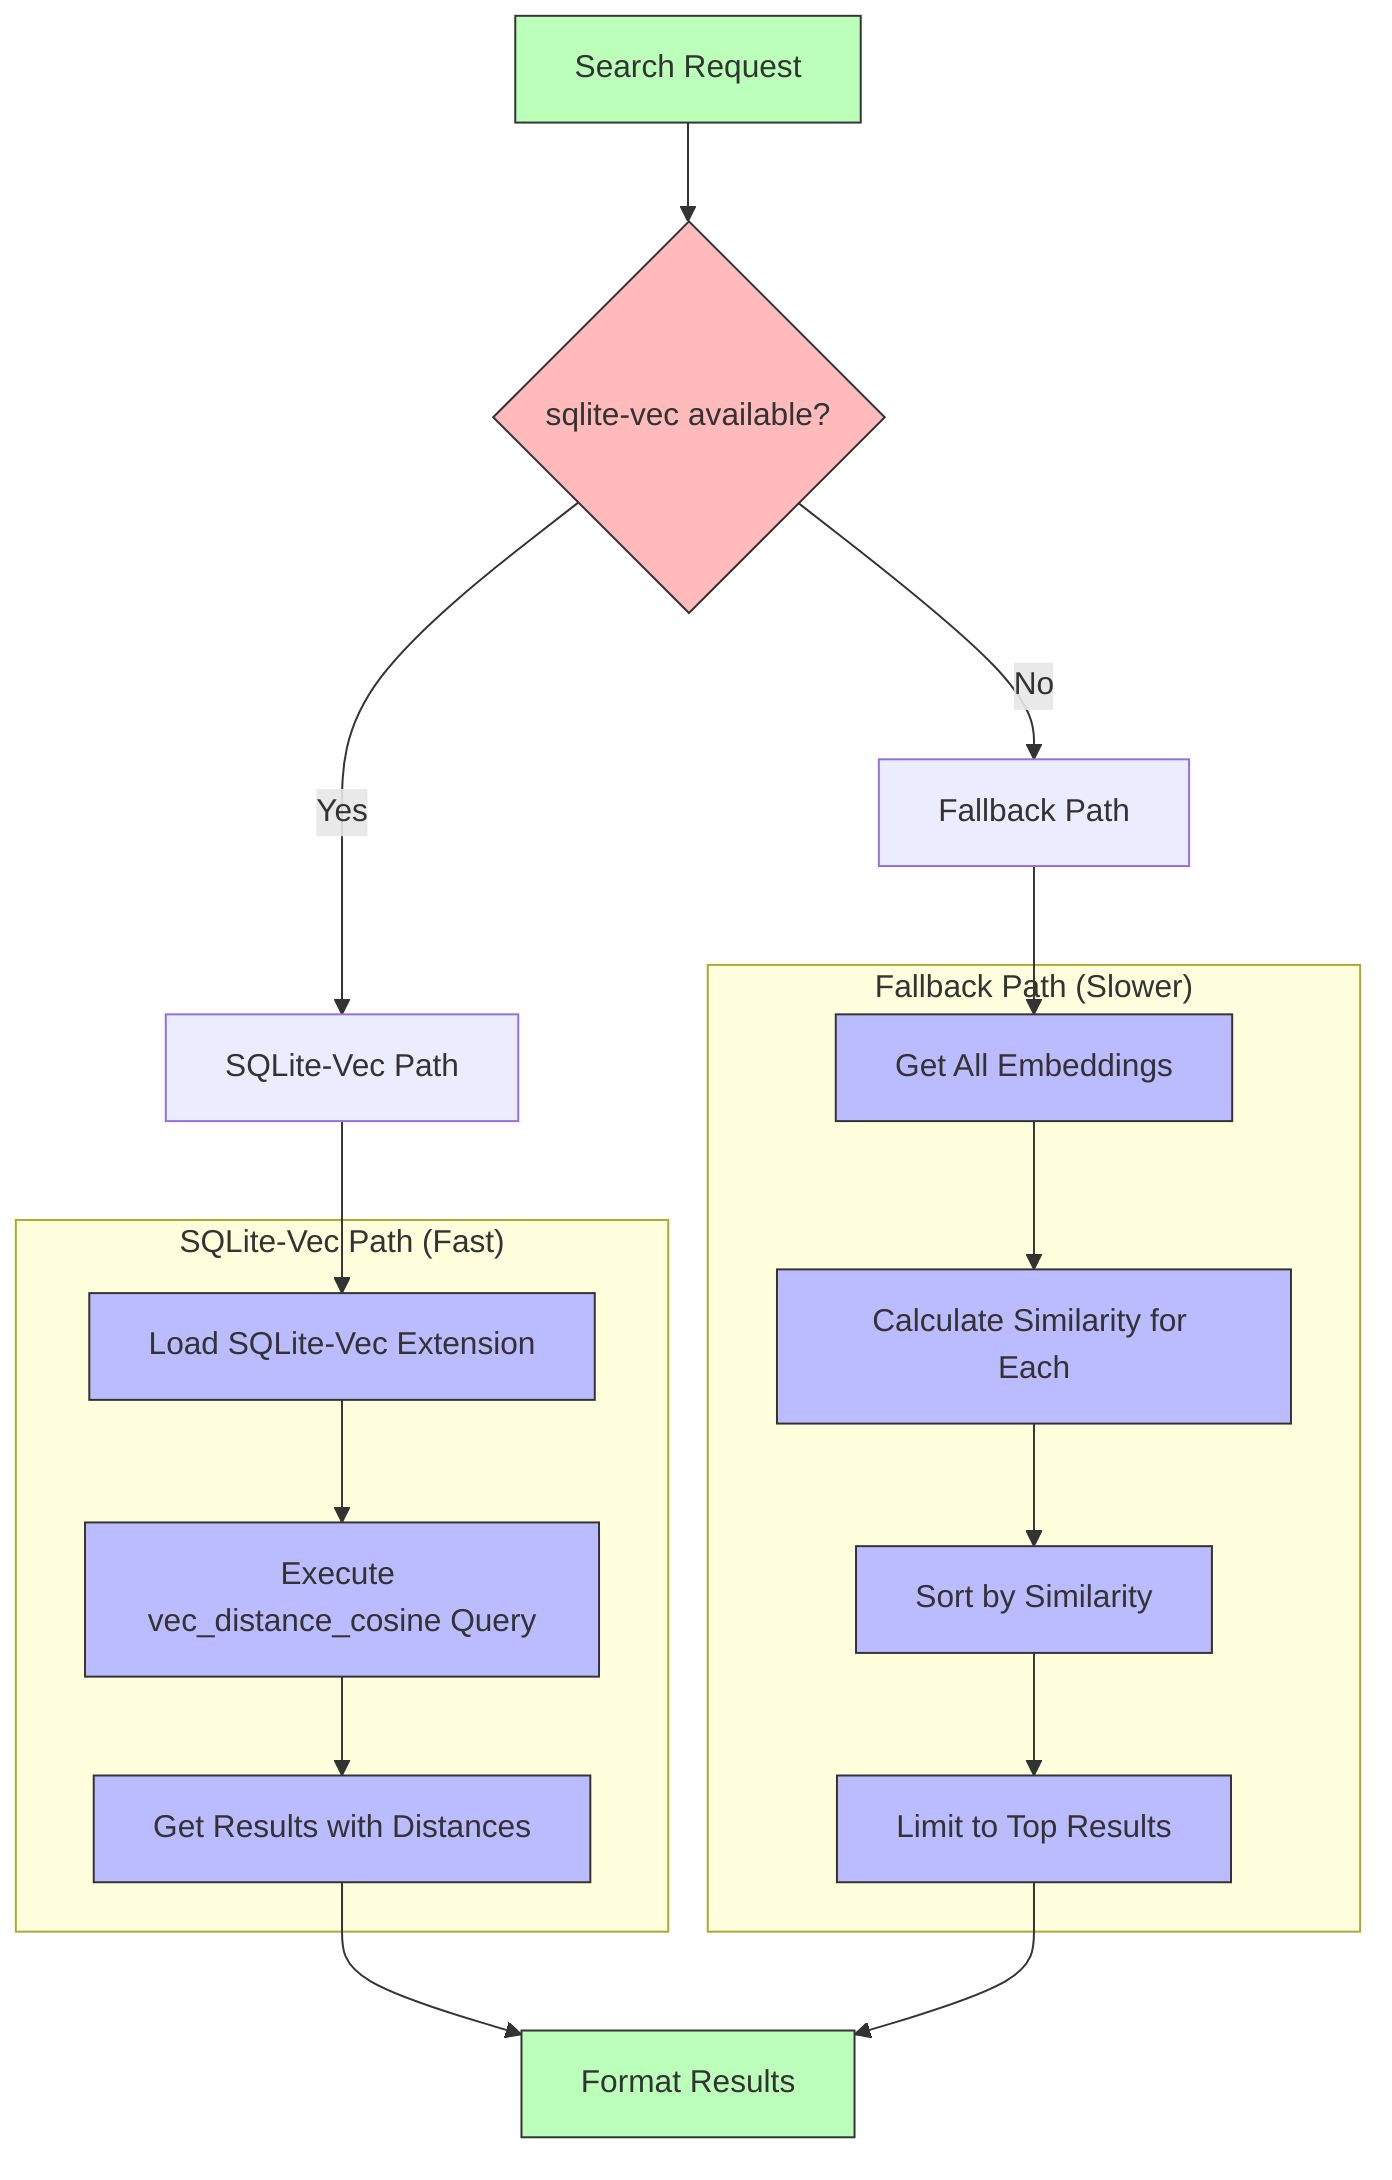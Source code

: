 graph TD
    Start["Search Request"] --> CheckVec{"sqlite-vec available?"}
    
    CheckVec -->|Yes| VecPath["SQLite-Vec Path"]
    CheckVec -->|No| FallbackPath["Fallback Path"]
    
    VecPath --> LoadExt["Load SQLite-Vec Extension"]
    LoadExt --> VecQuery["Execute vec_distance_cosine Query"]
    VecQuery --> VecResults["Get Results with Distances"]
    
    FallbackPath --> GetAll["Get All Embeddings"]
    GetAll --> CalcSim["Calculate Similarity for Each"]
    CalcSim --> SortResults["Sort by Similarity"]
    SortResults --> LimitResults["Limit to Top Results"]
    
    VecResults --> FormatResults["Format Results"]
    LimitResults --> FormatResults
    
    classDef process fill:#bbf,stroke:#333,stroke-width:1px
    classDef decision fill:#fbb,stroke:#333,stroke-width:1px
    classDef endpoint fill:#bfb,stroke:#333,stroke-width:1px
    
    class Start,FormatResults endpoint
    class CheckVec decision
    class LoadExt,VecQuery,VecResults,GetAll,CalcSim,SortResults,LimitResults process
    
    subgraph "SQLite-Vec Path (Fast)"
        LoadExt
        VecQuery
        VecResults
    end
    
    subgraph "Fallback Path (Slower)"
        GetAll
        CalcSim
        SortResults
        LimitResults
    end